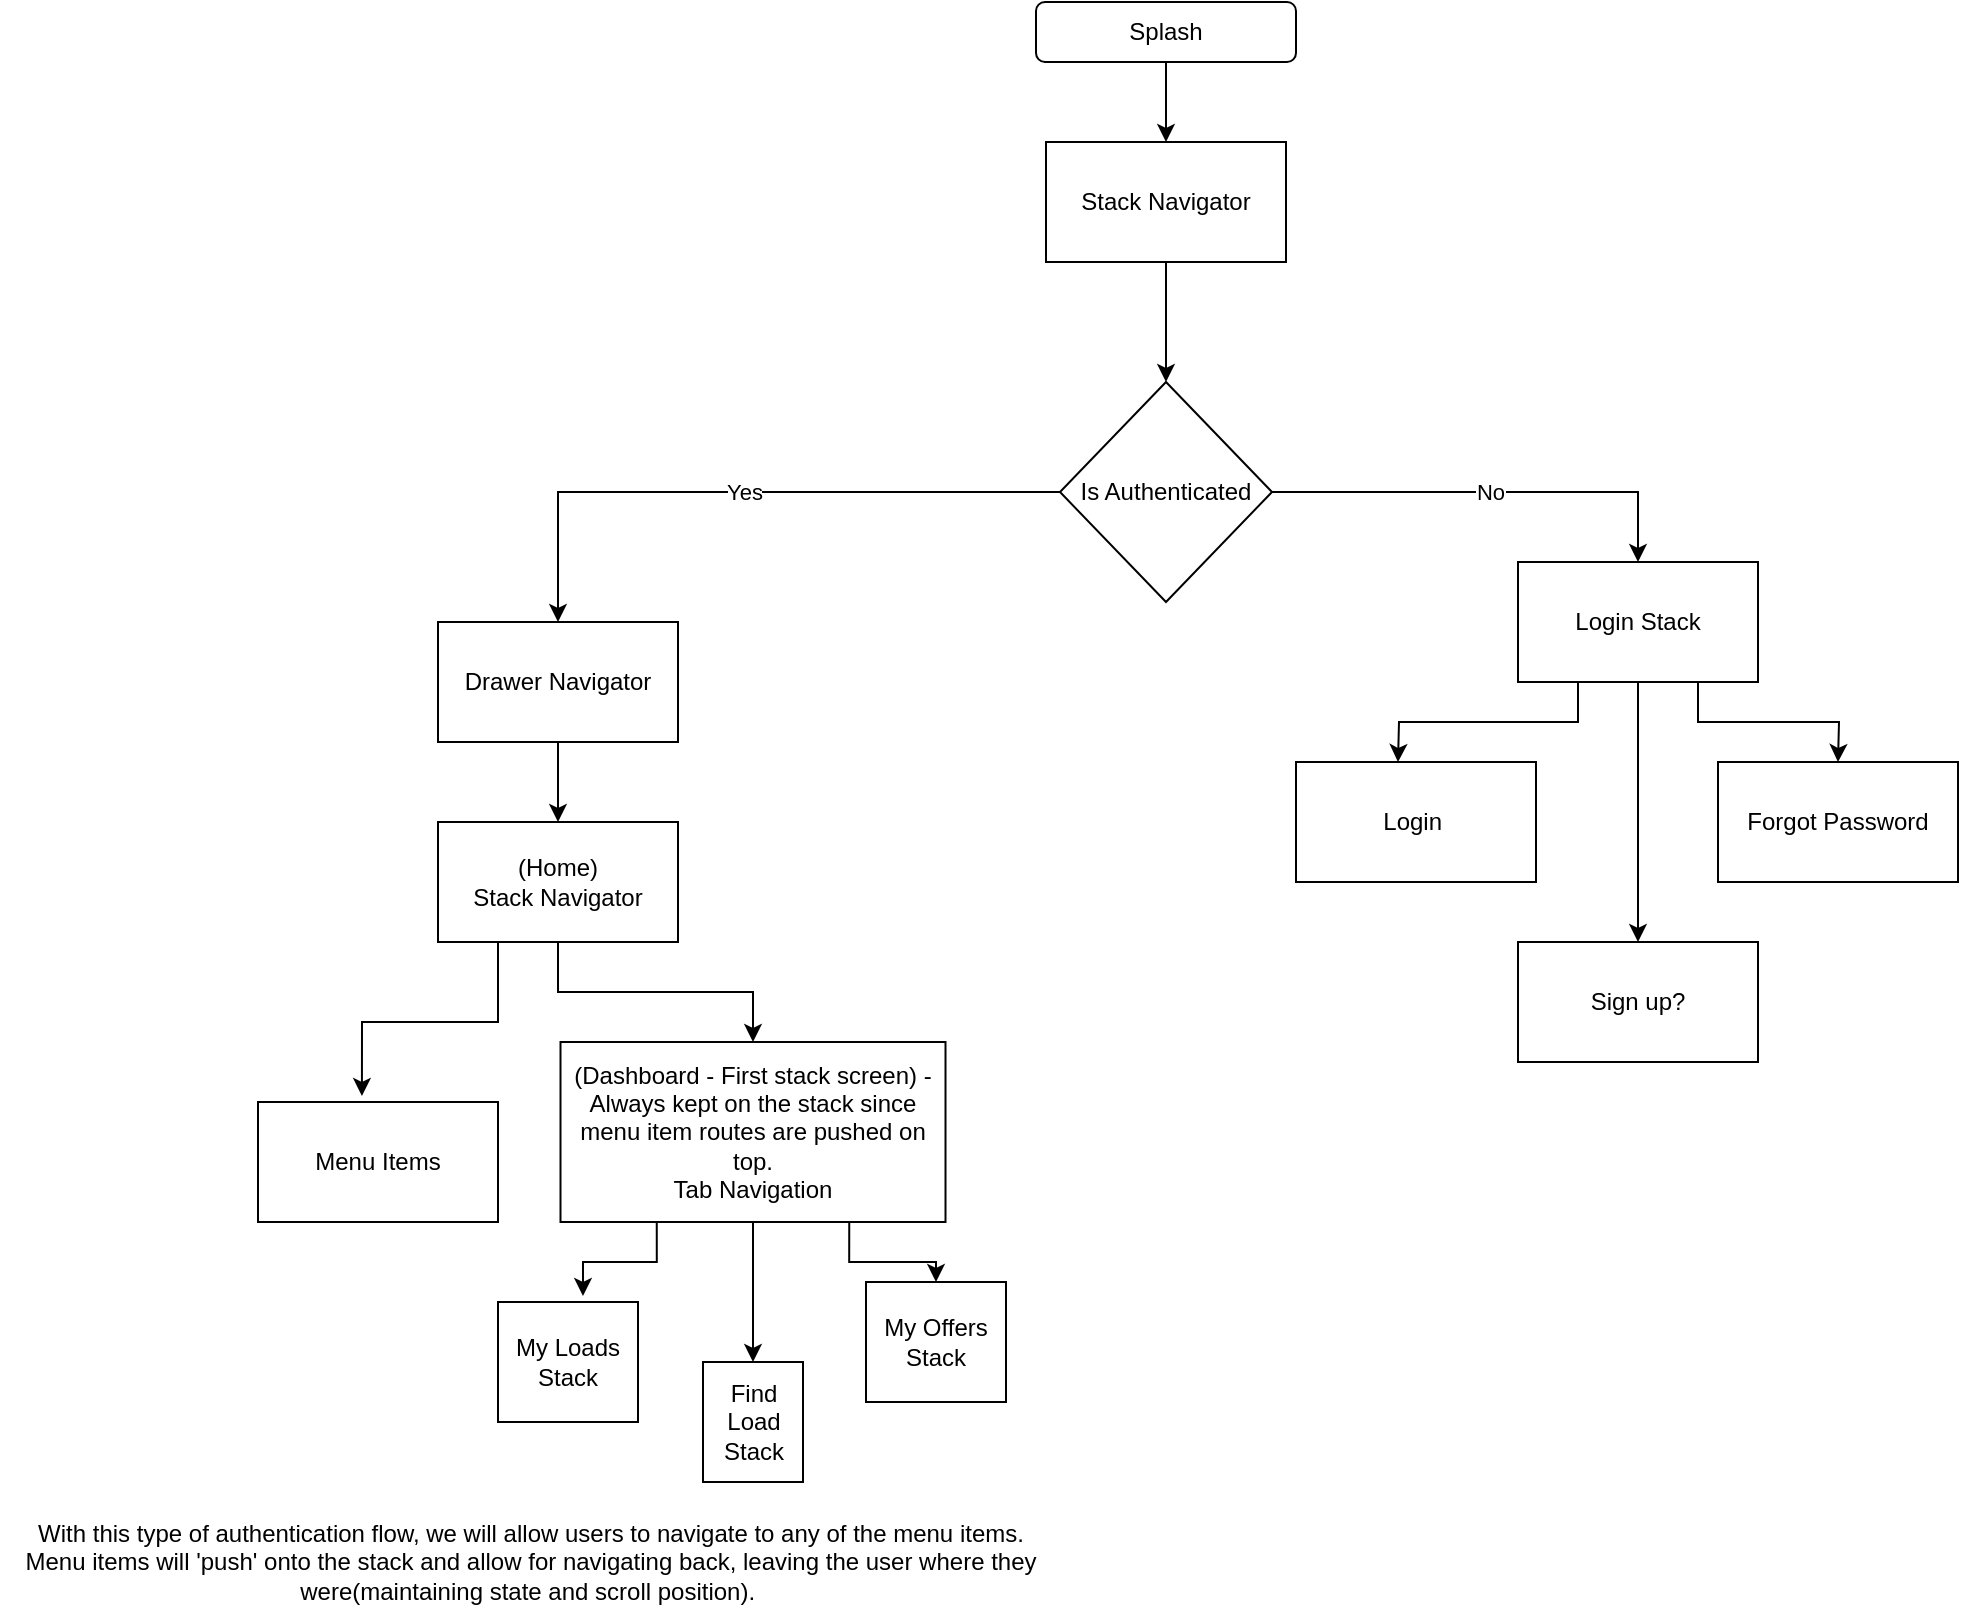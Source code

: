 <mxfile version="20.2.2" type="github">
  <diagram id="C5RBs43oDa-KdzZeNtuy" name="Page-1">
    <mxGraphModel dx="2253" dy="800" grid="1" gridSize="10" guides="1" tooltips="1" connect="1" arrows="1" fold="1" page="1" pageScale="1" pageWidth="827" pageHeight="1169" math="0" shadow="0">
      <root>
        <mxCell id="WIyWlLk6GJQsqaUBKTNV-0" />
        <mxCell id="WIyWlLk6GJQsqaUBKTNV-1" parent="WIyWlLk6GJQsqaUBKTNV-0" />
        <mxCell id="J1l45sssmJnW3tVVoCgh-16" style="edgeStyle=orthogonalEdgeStyle;rounded=0;orthogonalLoop=1;jettySize=auto;html=1;exitX=0.5;exitY=1;exitDx=0;exitDy=0;" parent="WIyWlLk6GJQsqaUBKTNV-1" source="J1l45sssmJnW3tVVoCgh-11" target="J1l45sssmJnW3tVVoCgh-15" edge="1">
          <mxGeometry relative="1" as="geometry" />
        </mxCell>
        <mxCell id="J1l45sssmJnW3tVVoCgh-11" value="Stack Navigator" style="whiteSpace=wrap;html=1;" parent="WIyWlLk6GJQsqaUBKTNV-1" vertex="1">
          <mxGeometry x="99" y="100" width="120" height="60" as="geometry" />
        </mxCell>
        <mxCell id="J1l45sssmJnW3tVVoCgh-14" style="edgeStyle=orthogonalEdgeStyle;rounded=0;orthogonalLoop=1;jettySize=auto;html=1;exitX=0.5;exitY=1;exitDx=0;exitDy=0;" parent="WIyWlLk6GJQsqaUBKTNV-1" source="J1l45sssmJnW3tVVoCgh-13" target="J1l45sssmJnW3tVVoCgh-11" edge="1">
          <mxGeometry relative="1" as="geometry" />
        </mxCell>
        <mxCell id="J1l45sssmJnW3tVVoCgh-13" value="Splash" style="rounded=1;whiteSpace=wrap;html=1;" parent="WIyWlLk6GJQsqaUBKTNV-1" vertex="1">
          <mxGeometry x="94" y="30" width="130" height="30" as="geometry" />
        </mxCell>
        <mxCell id="J1l45sssmJnW3tVVoCgh-17" value="Yes" style="edgeStyle=orthogonalEdgeStyle;rounded=0;orthogonalLoop=1;jettySize=auto;html=1;exitX=0;exitY=0.5;exitDx=0;exitDy=0;entryX=0.5;entryY=0;entryDx=0;entryDy=0;" parent="WIyWlLk6GJQsqaUBKTNV-1" source="J1l45sssmJnW3tVVoCgh-15" target="J1l45sssmJnW3tVVoCgh-19" edge="1">
          <mxGeometry relative="1" as="geometry">
            <mxPoint x="-115" y="310" as="targetPoint" />
            <Array as="points">
              <mxPoint x="-145" y="275" />
            </Array>
          </mxGeometry>
        </mxCell>
        <mxCell id="J1l45sssmJnW3tVVoCgh-18" value="No" style="edgeStyle=orthogonalEdgeStyle;rounded=0;orthogonalLoop=1;jettySize=auto;html=1;exitX=1;exitY=0.5;exitDx=0;exitDy=0;entryX=0.5;entryY=0;entryDx=0;entryDy=0;" parent="WIyWlLk6GJQsqaUBKTNV-1" source="J1l45sssmJnW3tVVoCgh-15" target="J1l45sssmJnW3tVVoCgh-34" edge="1">
          <mxGeometry relative="1" as="geometry">
            <mxPoint x="355" y="275" as="targetPoint" />
          </mxGeometry>
        </mxCell>
        <mxCell id="J1l45sssmJnW3tVVoCgh-15" value="Is Authenticated" style="rhombus;whiteSpace=wrap;html=1;" parent="WIyWlLk6GJQsqaUBKTNV-1" vertex="1">
          <mxGeometry x="106" y="220" width="106" height="110" as="geometry" />
        </mxCell>
        <mxCell id="4fdSsOL7fLNcWzEEq1Vb-0" style="edgeStyle=orthogonalEdgeStyle;rounded=0;orthogonalLoop=1;jettySize=auto;html=1;exitX=0.5;exitY=1;exitDx=0;exitDy=0;entryX=0.5;entryY=0;entryDx=0;entryDy=0;" parent="WIyWlLk6GJQsqaUBKTNV-1" source="J1l45sssmJnW3tVVoCgh-19" target="J1l45sssmJnW3tVVoCgh-21" edge="1">
          <mxGeometry relative="1" as="geometry" />
        </mxCell>
        <mxCell id="J1l45sssmJnW3tVVoCgh-19" value="Drawer Navigator" style="rounded=0;whiteSpace=wrap;html=1;" parent="WIyWlLk6GJQsqaUBKTNV-1" vertex="1">
          <mxGeometry x="-205" y="340" width="120" height="60" as="geometry" />
        </mxCell>
        <mxCell id="J1l45sssmJnW3tVVoCgh-31" style="edgeStyle=orthogonalEdgeStyle;rounded=0;orthogonalLoop=1;jettySize=auto;html=1;exitX=0.5;exitY=1;exitDx=0;exitDy=0;entryX=0.5;entryY=0;entryDx=0;entryDy=0;" parent="WIyWlLk6GJQsqaUBKTNV-1" source="J1l45sssmJnW3tVVoCgh-21" target="J1l45sssmJnW3tVVoCgh-23" edge="1">
          <mxGeometry relative="1" as="geometry" />
        </mxCell>
        <mxCell id="J1l45sssmJnW3tVVoCgh-32" style="edgeStyle=orthogonalEdgeStyle;rounded=0;orthogonalLoop=1;jettySize=auto;html=1;exitX=0.25;exitY=1;exitDx=0;exitDy=0;entryX=0.433;entryY=-0.05;entryDx=0;entryDy=0;entryPerimeter=0;" parent="WIyWlLk6GJQsqaUBKTNV-1" source="J1l45sssmJnW3tVVoCgh-21" target="J1l45sssmJnW3tVVoCgh-33" edge="1">
          <mxGeometry relative="1" as="geometry">
            <mxPoint x="-115" y="530" as="targetPoint" />
          </mxGeometry>
        </mxCell>
        <mxCell id="J1l45sssmJnW3tVVoCgh-21" value="(Home)&lt;br&gt;Stack Navigator" style="rounded=0;whiteSpace=wrap;html=1;" parent="WIyWlLk6GJQsqaUBKTNV-1" vertex="1">
          <mxGeometry x="-205" y="440" width="120" height="60" as="geometry" />
        </mxCell>
        <mxCell id="J1l45sssmJnW3tVVoCgh-24" style="edgeStyle=orthogonalEdgeStyle;rounded=0;orthogonalLoop=1;jettySize=auto;html=1;exitX=0.25;exitY=1;exitDx=0;exitDy=0;entryX=0.607;entryY=-0.05;entryDx=0;entryDy=0;entryPerimeter=0;" parent="WIyWlLk6GJQsqaUBKTNV-1" source="J1l45sssmJnW3tVVoCgh-23" edge="1" target="J1l45sssmJnW3tVVoCgh-28">
          <mxGeometry relative="1" as="geometry">
            <mxPoint x="-115" y="660" as="targetPoint" />
          </mxGeometry>
        </mxCell>
        <mxCell id="J1l45sssmJnW3tVVoCgh-25" style="edgeStyle=orthogonalEdgeStyle;rounded=0;orthogonalLoop=1;jettySize=auto;html=1;exitX=0.5;exitY=1;exitDx=0;exitDy=0;entryX=0.5;entryY=0;entryDx=0;entryDy=0;" parent="WIyWlLk6GJQsqaUBKTNV-1" source="J1l45sssmJnW3tVVoCgh-23" edge="1" target="J1l45sssmJnW3tVVoCgh-29">
          <mxGeometry relative="1" as="geometry">
            <mxPoint x="-45" y="680" as="targetPoint" />
          </mxGeometry>
        </mxCell>
        <mxCell id="J1l45sssmJnW3tVVoCgh-26" style="edgeStyle=orthogonalEdgeStyle;rounded=0;orthogonalLoop=1;jettySize=auto;html=1;exitX=0.75;exitY=1;exitDx=0;exitDy=0;entryX=0.5;entryY=0;entryDx=0;entryDy=0;" parent="WIyWlLk6GJQsqaUBKTNV-1" source="J1l45sssmJnW3tVVoCgh-23" edge="1" target="J1l45sssmJnW3tVVoCgh-30">
          <mxGeometry relative="1" as="geometry">
            <mxPoint x="25" y="660" as="targetPoint" />
          </mxGeometry>
        </mxCell>
        <mxCell id="J1l45sssmJnW3tVVoCgh-23" value="(Dashboard - First stack screen) - Always kept on the stack since menu item routes are pushed on top.&lt;br&gt;Tab Navigation" style="rounded=0;whiteSpace=wrap;html=1;" parent="WIyWlLk6GJQsqaUBKTNV-1" vertex="1">
          <mxGeometry x="-143.75" y="550" width="192.5" height="90" as="geometry" />
        </mxCell>
        <mxCell id="J1l45sssmJnW3tVVoCgh-28" value="My Loads Stack" style="rounded=0;whiteSpace=wrap;html=1;" parent="WIyWlLk6GJQsqaUBKTNV-1" vertex="1">
          <mxGeometry x="-175" y="680" width="70" height="60" as="geometry" />
        </mxCell>
        <mxCell id="J1l45sssmJnW3tVVoCgh-29" value="Find Load Stack" style="rounded=0;whiteSpace=wrap;html=1;" parent="WIyWlLk6GJQsqaUBKTNV-1" vertex="1">
          <mxGeometry x="-72.5" y="710" width="50" height="60" as="geometry" />
        </mxCell>
        <mxCell id="J1l45sssmJnW3tVVoCgh-30" value="My Offers Stack" style="rounded=0;whiteSpace=wrap;html=1;" parent="WIyWlLk6GJQsqaUBKTNV-1" vertex="1">
          <mxGeometry x="9" y="670" width="70" height="60" as="geometry" />
        </mxCell>
        <mxCell id="J1l45sssmJnW3tVVoCgh-33" value="Menu Items" style="rounded=0;whiteSpace=wrap;html=1;" parent="WIyWlLk6GJQsqaUBKTNV-1" vertex="1">
          <mxGeometry x="-295" y="580" width="120" height="60" as="geometry" />
        </mxCell>
        <mxCell id="J1l45sssmJnW3tVVoCgh-35" style="edgeStyle=orthogonalEdgeStyle;rounded=0;orthogonalLoop=1;jettySize=auto;html=1;exitX=0.25;exitY=1;exitDx=0;exitDy=0;" parent="WIyWlLk6GJQsqaUBKTNV-1" source="J1l45sssmJnW3tVVoCgh-34" edge="1">
          <mxGeometry relative="1" as="geometry">
            <mxPoint x="275" y="410" as="targetPoint" />
          </mxGeometry>
        </mxCell>
        <mxCell id="J1l45sssmJnW3tVVoCgh-36" style="edgeStyle=orthogonalEdgeStyle;rounded=0;orthogonalLoop=1;jettySize=auto;html=1;exitX=0.75;exitY=1;exitDx=0;exitDy=0;" parent="WIyWlLk6GJQsqaUBKTNV-1" source="J1l45sssmJnW3tVVoCgh-34" edge="1">
          <mxGeometry relative="1" as="geometry">
            <mxPoint x="495" y="410" as="targetPoint" />
          </mxGeometry>
        </mxCell>
        <mxCell id="J1l45sssmJnW3tVVoCgh-39" style="edgeStyle=orthogonalEdgeStyle;rounded=0;orthogonalLoop=1;jettySize=auto;html=1;exitX=0.5;exitY=1;exitDx=0;exitDy=0;" parent="WIyWlLk6GJQsqaUBKTNV-1" source="J1l45sssmJnW3tVVoCgh-34" target="J1l45sssmJnW3tVVoCgh-40" edge="1">
          <mxGeometry relative="1" as="geometry">
            <mxPoint x="385" y="500" as="targetPoint" />
          </mxGeometry>
        </mxCell>
        <mxCell id="J1l45sssmJnW3tVVoCgh-34" value="Login Stack" style="rounded=0;whiteSpace=wrap;html=1;" parent="WIyWlLk6GJQsqaUBKTNV-1" vertex="1">
          <mxGeometry x="335" y="310" width="120" height="60" as="geometry" />
        </mxCell>
        <mxCell id="J1l45sssmJnW3tVVoCgh-37" value="Login&amp;nbsp;" style="rounded=0;whiteSpace=wrap;html=1;" parent="WIyWlLk6GJQsqaUBKTNV-1" vertex="1">
          <mxGeometry x="224" y="410" width="120" height="60" as="geometry" />
        </mxCell>
        <mxCell id="J1l45sssmJnW3tVVoCgh-38" value="Forgot Password" style="rounded=0;whiteSpace=wrap;html=1;" parent="WIyWlLk6GJQsqaUBKTNV-1" vertex="1">
          <mxGeometry x="435" y="410" width="120" height="60" as="geometry" />
        </mxCell>
        <mxCell id="J1l45sssmJnW3tVVoCgh-40" value="Sign up?" style="rounded=0;whiteSpace=wrap;html=1;" parent="WIyWlLk6GJQsqaUBKTNV-1" vertex="1">
          <mxGeometry x="335" y="500" width="120" height="60" as="geometry" />
        </mxCell>
        <mxCell id="J1l45sssmJnW3tVVoCgh-41" value="With this type of authentication flow, we will allow users to navigate to any of the menu items. &lt;br&gt;Menu items will &#39;push&#39; onto the stack and allow for navigating back, leaving the user where they &lt;br&gt;were(maintaining state and scroll position).&amp;nbsp;" style="text;html=1;align=center;verticalAlign=middle;resizable=0;points=[];autosize=1;fillColor=#FFFFFF;" parent="WIyWlLk6GJQsqaUBKTNV-1" vertex="1">
          <mxGeometry x="-424" y="780" width="530" height="60" as="geometry" />
        </mxCell>
      </root>
    </mxGraphModel>
  </diagram>
</mxfile>
